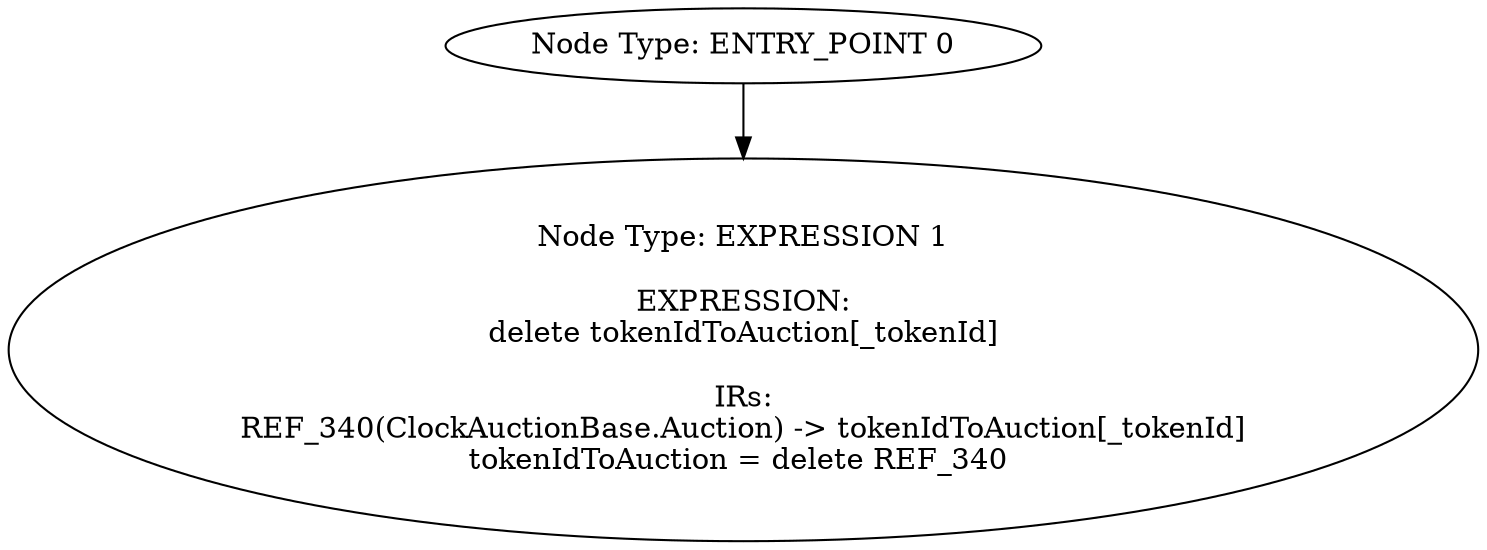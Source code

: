 digraph{
0[label="Node Type: ENTRY_POINT 0
"];
0->1;
1[label="Node Type: EXPRESSION 1

EXPRESSION:
delete tokenIdToAuction[_tokenId]

IRs:
REF_340(ClockAuctionBase.Auction) -> tokenIdToAuction[_tokenId]
tokenIdToAuction = delete REF_340 "];
}
